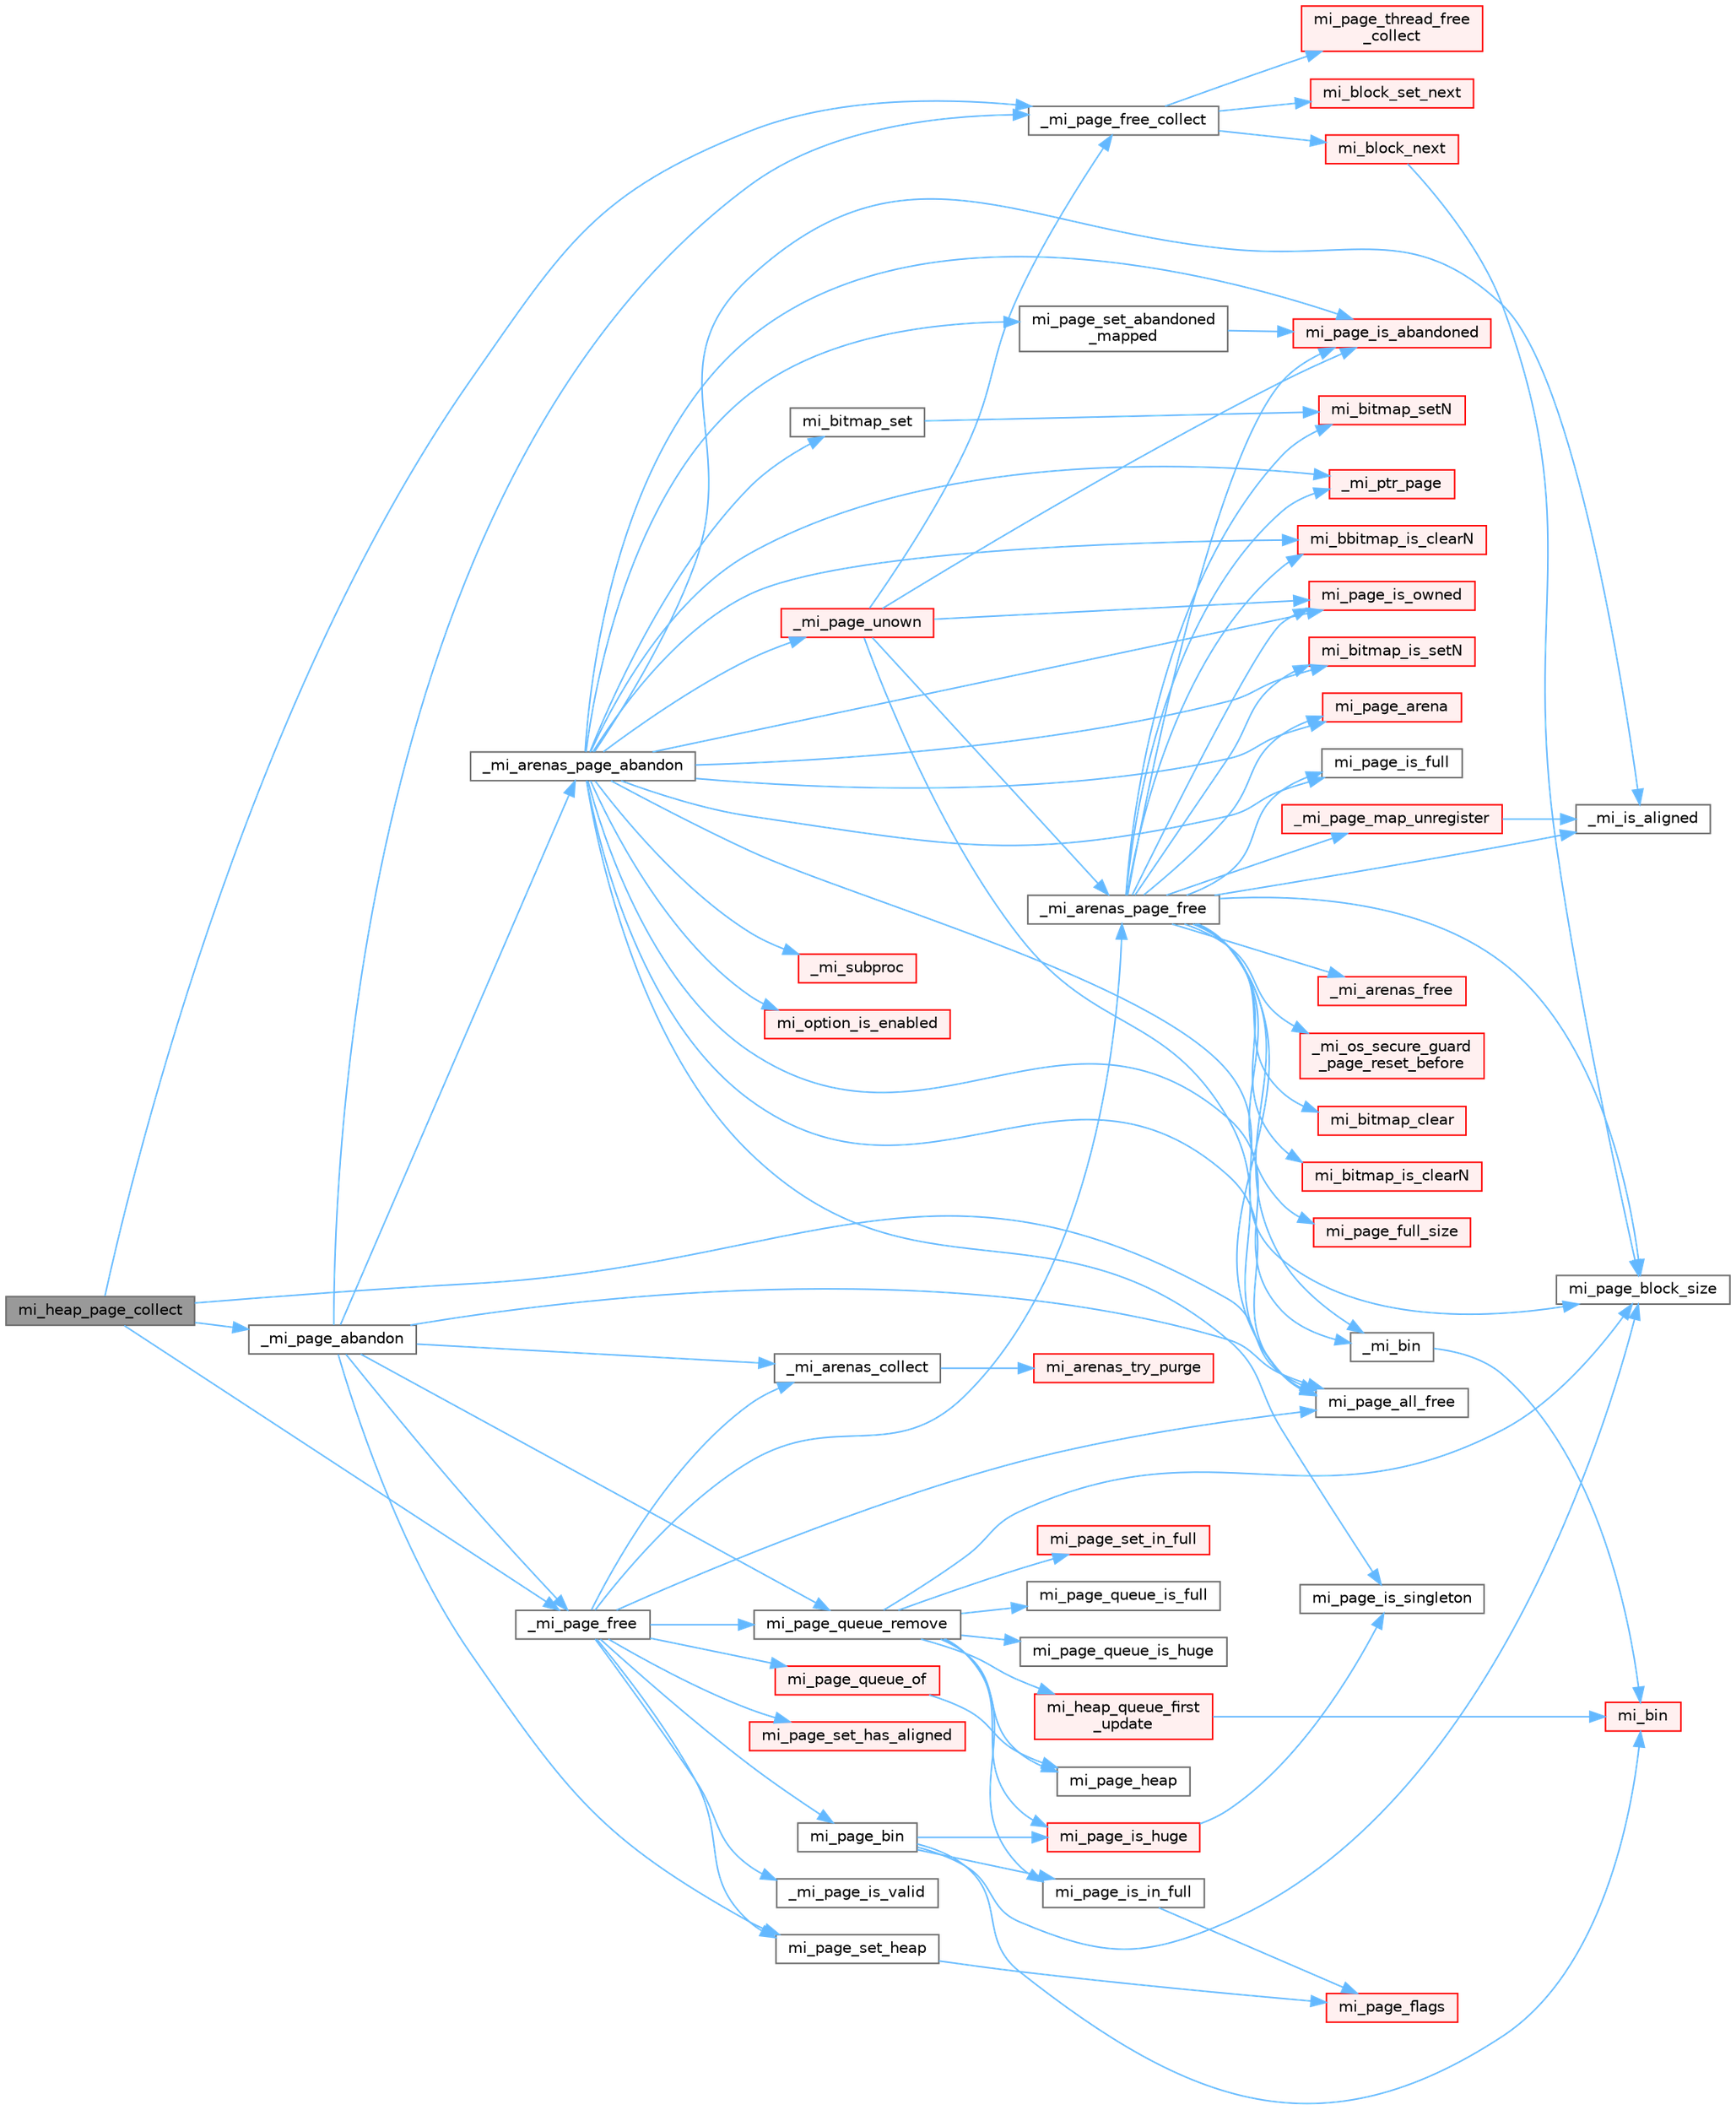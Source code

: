 digraph "mi_heap_page_collect"
{
 // LATEX_PDF_SIZE
  bgcolor="transparent";
  edge [fontname=Helvetica,fontsize=10,labelfontname=Helvetica,labelfontsize=10];
  node [fontname=Helvetica,fontsize=10,shape=box,height=0.2,width=0.4];
  rankdir="LR";
  Node1 [id="Node000001",label="mi_heap_page_collect",height=0.2,width=0.4,color="gray40", fillcolor="grey60", style="filled", fontcolor="black",tooltip=" "];
  Node1 -> Node2 [id="edge1_Node000001_Node000002",color="steelblue1",style="solid",tooltip=" "];
  Node2 [id="Node000002",label="_mi_page_abandon",height=0.2,width=0.4,color="grey40", fillcolor="white", style="filled",URL="$page_8c.html#a5659ebbee47f26d3a49e03e0c5f2da79",tooltip=" "];
  Node2 -> Node3 [id="edge2_Node000002_Node000003",color="steelblue1",style="solid",tooltip=" "];
  Node3 [id="Node000003",label="_mi_arenas_collect",height=0.2,width=0.4,color="grey40", fillcolor="white", style="filled",URL="$arena_8c.html#a6f7e5b0577ff900eb89e76701c43672f",tooltip=" "];
  Node3 -> Node4 [id="edge3_Node000003_Node000004",color="steelblue1",style="solid",tooltip=" "];
  Node4 [id="Node000004",label="mi_arenas_try_purge",height=0.2,width=0.4,color="red", fillcolor="#FFF0F0", style="filled",URL="$arena_8c.html#ac997f1c19808513c9d007b6d1877a349",tooltip=" "];
  Node2 -> Node131 [id="edge4_Node000002_Node000131",color="steelblue1",style="solid",tooltip=" "];
  Node131 [id="Node000131",label="_mi_arenas_page_abandon",height=0.2,width=0.4,color="grey40", fillcolor="white", style="filled",URL="$arena_8c.html#a94794f8316131a0e247752751f30a059",tooltip=" "];
  Node131 -> Node132 [id="edge5_Node000131_Node000132",color="steelblue1",style="solid",tooltip=" "];
  Node132 [id="Node000132",label="_mi_bin",height=0.2,width=0.4,color="grey40", fillcolor="white", style="filled",URL="$page-queue_8c.html#a0d92abe27db4a21968468b2fe73473d6",tooltip=" "];
  Node132 -> Node133 [id="edge6_Node000132_Node000133",color="steelblue1",style="solid",tooltip=" "];
  Node133 [id="Node000133",label="mi_bin",height=0.2,width=0.4,color="red", fillcolor="#FFF0F0", style="filled",URL="$page-queue_8c.html#accb1e44eb166c3b6fa8f5567d0acf085",tooltip=" "];
  Node131 -> Node138 [id="edge7_Node000131_Node000138",color="steelblue1",style="solid",tooltip=" "];
  Node138 [id="Node000138",label="_mi_is_aligned",height=0.2,width=0.4,color="grey40", fillcolor="white", style="filled",URL="$_e_a_s_t_l_2packages_2mimalloc_2include_2mimalloc_2internal_8h.html#ad446ae4d82cbdbd78dfbe46fa2330555",tooltip=" "];
  Node131 -> Node139 [id="edge8_Node000131_Node000139",color="steelblue1",style="solid",tooltip=" "];
  Node139 [id="Node000139",label="_mi_page_unown",height=0.2,width=0.4,color="red", fillcolor="#FFF0F0", style="filled",URL="$_e_a_s_t_l_2packages_2mimalloc_2include_2mimalloc_2internal_8h.html#a1351f59781e73d02e91036f559314c8b",tooltip=" "];
  Node139 -> Node140 [id="edge9_Node000139_Node000140",color="steelblue1",style="solid",tooltip=" "];
  Node140 [id="Node000140",label="_mi_arenas_page_free",height=0.2,width=0.4,color="grey40", fillcolor="white", style="filled",URL="$arena_8c.html#a5c704481ee56f6588f680987f4359d45",tooltip=" "];
  Node140 -> Node141 [id="edge10_Node000140_Node000141",color="steelblue1",style="solid",tooltip=" "];
  Node141 [id="Node000141",label="_mi_arenas_free",height=0.2,width=0.4,color="red", fillcolor="#FFF0F0", style="filled",URL="$arena_8c.html#af53fcdaf8975de25beee4cd536d92c30",tooltip=" "];
  Node140 -> Node132 [id="edge11_Node000140_Node000132",color="steelblue1",style="solid",tooltip=" "];
  Node140 -> Node138 [id="edge12_Node000140_Node000138",color="steelblue1",style="solid",tooltip=" "];
  Node140 -> Node164 [id="edge13_Node000140_Node000164",color="steelblue1",style="solid",tooltip=" "];
  Node164 [id="Node000164",label="_mi_os_secure_guard\l_page_reset_before",height=0.2,width=0.4,color="red", fillcolor="#FFF0F0", style="filled",URL="$os_8c.html#a38495bcffe21853c689afaf71f868e57",tooltip=" "];
  Node140 -> Node171 [id="edge14_Node000140_Node000171",color="steelblue1",style="solid",tooltip=" "];
  Node171 [id="Node000171",label="_mi_page_map_unregister",height=0.2,width=0.4,color="red", fillcolor="#FFF0F0", style="filled",URL="$page-map_8c.html#acaa462c1ea83f87793a85ca0046e6338",tooltip=" "];
  Node171 -> Node138 [id="edge15_Node000171_Node000138",color="steelblue1",style="solid",tooltip=" "];
  Node140 -> Node209 [id="edge16_Node000140_Node000209",color="steelblue1",style="solid",tooltip=" "];
  Node209 [id="Node000209",label="_mi_ptr_page",height=0.2,width=0.4,color="red", fillcolor="#FFF0F0", style="filled",URL="$_e_a_s_t_l_2packages_2mimalloc_2include_2mimalloc_2internal_8h.html#acd84a462a2045538d19ecc56e6cc29f6",tooltip=" "];
  Node140 -> Node84 [id="edge17_Node000140_Node000084",color="steelblue1",style="solid",tooltip=" "];
  Node84 [id="Node000084",label="mi_bbitmap_is_clearN",height=0.2,width=0.4,color="red", fillcolor="#FFF0F0", style="filled",URL="$bitmap_8h.html#a5424318442a5d1f904eab0d157bc777e",tooltip=" "];
  Node140 -> Node214 [id="edge18_Node000140_Node000214",color="steelblue1",style="solid",tooltip=" "];
  Node214 [id="Node000214",label="mi_bitmap_clear",height=0.2,width=0.4,color="red", fillcolor="#FFF0F0", style="filled",URL="$bitmap_8c.html#a8307caae564be5c0c96d17562ce1291b",tooltip=" "];
  Node140 -> Node128 [id="edge19_Node000140_Node000128",color="steelblue1",style="solid",tooltip=" "];
  Node128 [id="Node000128",label="mi_bitmap_is_clearN",height=0.2,width=0.4,color="red", fillcolor="#FFF0F0", style="filled",URL="$bitmap_8h.html#af936c34984e522b68823945d71373534",tooltip=" "];
  Node140 -> Node215 [id="edge20_Node000140_Node000215",color="steelblue1",style="solid",tooltip=" "];
  Node215 [id="Node000215",label="mi_bitmap_is_setN",height=0.2,width=0.4,color="red", fillcolor="#FFF0F0", style="filled",URL="$bitmap_8h.html#a1198ba479412d3f0fa55b87e40397dfa",tooltip=" "];
  Node140 -> Node108 [id="edge21_Node000140_Node000108",color="steelblue1",style="solid",tooltip=" "];
  Node108 [id="Node000108",label="mi_bitmap_setN",height=0.2,width=0.4,color="red", fillcolor="#FFF0F0", style="filled",URL="$bitmap_8c.html#a8b50ea67e216213718b39a8bdc71c089",tooltip=" "];
  Node140 -> Node216 [id="edge22_Node000140_Node000216",color="steelblue1",style="solid",tooltip=" "];
  Node216 [id="Node000216",label="mi_page_all_free",height=0.2,width=0.4,color="grey40", fillcolor="white", style="filled",URL="$_e_a_s_t_l_2packages_2mimalloc_2include_2mimalloc_2internal_8h.html#adfd6d23350810ca36986ffbc5459c93d",tooltip=" "];
  Node140 -> Node217 [id="edge23_Node000140_Node000217",color="steelblue1",style="solid",tooltip=" "];
  Node217 [id="Node000217",label="mi_page_arena",height=0.2,width=0.4,color="red", fillcolor="#FFF0F0", style="filled",URL="$arena_8c.html#a18190a2dcb35d47a19eb0cd06e7bf754",tooltip=" "];
  Node140 -> Node176 [id="edge24_Node000140_Node000176",color="steelblue1",style="solid",tooltip=" "];
  Node176 [id="Node000176",label="mi_page_block_size",height=0.2,width=0.4,color="grey40", fillcolor="white", style="filled",URL="$_e_a_s_t_l_2packages_2mimalloc_2include_2mimalloc_2internal_8h.html#a6134893990c1f09da2b40092ceecc780",tooltip=" "];
  Node140 -> Node218 [id="edge25_Node000140_Node000218",color="steelblue1",style="solid",tooltip=" "];
  Node218 [id="Node000218",label="mi_page_full_size",height=0.2,width=0.4,color="red", fillcolor="#FFF0F0", style="filled",URL="$arena_8c.html#a437113c20f8c9e520accac78b5104397",tooltip=" "];
  Node140 -> Node220 [id="edge26_Node000140_Node000220",color="steelblue1",style="solid",tooltip=" "];
  Node220 [id="Node000220",label="mi_page_is_abandoned",height=0.2,width=0.4,color="red", fillcolor="#FFF0F0", style="filled",URL="$_e_a_s_t_l_2packages_2mimalloc_2include_2mimalloc_2internal_8h.html#aa75f964d916bd58a37861b88491c51fb",tooltip=" "];
  Node140 -> Node223 [id="edge27_Node000140_Node000223",color="steelblue1",style="solid",tooltip=" "];
  Node223 [id="Node000223",label="mi_page_is_full",height=0.2,width=0.4,color="grey40", fillcolor="white", style="filled",URL="$_e_a_s_t_l_2packages_2mimalloc_2include_2mimalloc_2internal_8h.html#a36f23c498e9d9d6eede31eb1738754ec",tooltip=" "];
  Node140 -> Node224 [id="edge28_Node000140_Node000224",color="steelblue1",style="solid",tooltip=" "];
  Node224 [id="Node000224",label="mi_page_is_owned",height=0.2,width=0.4,color="red", fillcolor="#FFF0F0", style="filled",URL="$_e_a_s_t_l_2packages_2mimalloc_2include_2mimalloc_2internal_8h.html#af56ec67c6f794de0f36d59a6390ab4c7",tooltip=" "];
  Node139 -> Node260 [id="edge29_Node000139_Node000260",color="steelblue1",style="solid",tooltip=" "];
  Node260 [id="Node000260",label="_mi_page_free_collect",height=0.2,width=0.4,color="grey40", fillcolor="white", style="filled",URL="$page_8c.html#ae2b78e1e45e4ac3db8102e9d333d2972",tooltip=" "];
  Node260 -> Node261 [id="edge30_Node000260_Node000261",color="steelblue1",style="solid",tooltip=" "];
  Node261 [id="Node000261",label="mi_block_next",height=0.2,width=0.4,color="red", fillcolor="#FFF0F0", style="filled",URL="$_e_a_s_t_l_2packages_2mimalloc_2include_2mimalloc_2internal_8h.html#aaa5daf3a8b3db89666b6861cbb1e2f96",tooltip=" "];
  Node261 -> Node176 [id="edge31_Node000261_Node000176",color="steelblue1",style="solid",tooltip=" "];
  Node260 -> Node267 [id="edge32_Node000260_Node000267",color="steelblue1",style="solid",tooltip=" "];
  Node267 [id="Node000267",label="mi_block_set_next",height=0.2,width=0.4,color="red", fillcolor="#FFF0F0", style="filled",URL="$_e_a_s_t_l_2packages_2mimalloc_2include_2mimalloc_2internal_8h.html#ac7b440a922454c163ed1139aac9b946d",tooltip=" "];
  Node260 -> Node271 [id="edge33_Node000260_Node000271",color="steelblue1",style="solid",tooltip=" "];
  Node271 [id="Node000271",label="mi_page_thread_free\l_collect",height=0.2,width=0.4,color="red", fillcolor="#FFF0F0", style="filled",URL="$page_8c.html#a295cb69a2c761ab5f15f2defe7fb31fe",tooltip=" "];
  Node139 -> Node216 [id="edge34_Node000139_Node000216",color="steelblue1",style="solid",tooltip=" "];
  Node139 -> Node220 [id="edge35_Node000139_Node000220",color="steelblue1",style="solid",tooltip=" "];
  Node139 -> Node224 [id="edge36_Node000139_Node000224",color="steelblue1",style="solid",tooltip=" "];
  Node131 -> Node209 [id="edge37_Node000131_Node000209",color="steelblue1",style="solid",tooltip=" "];
  Node131 -> Node227 [id="edge38_Node000131_Node000227",color="steelblue1",style="solid",tooltip=" "];
  Node227 [id="Node000227",label="_mi_subproc",height=0.2,width=0.4,color="red", fillcolor="#FFF0F0", style="filled",URL="$_e_a_s_t_l_2packages_2mimalloc_2src_2init_8c.html#ad7ba0b811f08490a3e64e9a7b3a03486",tooltip=" "];
  Node131 -> Node84 [id="edge39_Node000131_Node000084",color="steelblue1",style="solid",tooltip=" "];
  Node131 -> Node215 [id="edge40_Node000131_Node000215",color="steelblue1",style="solid",tooltip=" "];
  Node131 -> Node275 [id="edge41_Node000131_Node000275",color="steelblue1",style="solid",tooltip=" "];
  Node275 [id="Node000275",label="mi_bitmap_set",height=0.2,width=0.4,color="grey40", fillcolor="white", style="filled",URL="$bitmap_8c.html#a929cc4a78e5271092ab20f25c10ba956",tooltip=" "];
  Node275 -> Node108 [id="edge42_Node000275_Node000108",color="steelblue1",style="solid",tooltip=" "];
  Node131 -> Node24 [id="edge43_Node000131_Node000024",color="steelblue1",style="solid",tooltip=" "];
  Node24 [id="Node000024",label="mi_option_is_enabled",height=0.2,width=0.4,color="red", fillcolor="#FFF0F0", style="filled",URL="$group__options.html#ga459ad98f18b3fc9275474807fe0ca188",tooltip=" "];
  Node131 -> Node216 [id="edge44_Node000131_Node000216",color="steelblue1",style="solid",tooltip=" "];
  Node131 -> Node217 [id="edge45_Node000131_Node000217",color="steelblue1",style="solid",tooltip=" "];
  Node131 -> Node176 [id="edge46_Node000131_Node000176",color="steelblue1",style="solid",tooltip=" "];
  Node131 -> Node220 [id="edge47_Node000131_Node000220",color="steelblue1",style="solid",tooltip=" "];
  Node131 -> Node223 [id="edge48_Node000131_Node000223",color="steelblue1",style="solid",tooltip=" "];
  Node131 -> Node224 [id="edge49_Node000131_Node000224",color="steelblue1",style="solid",tooltip=" "];
  Node131 -> Node276 [id="edge50_Node000131_Node000276",color="steelblue1",style="solid",tooltip=" "];
  Node276 [id="Node000276",label="mi_page_is_singleton",height=0.2,width=0.4,color="grey40", fillcolor="white", style="filled",URL="$_e_a_s_t_l_2packages_2mimalloc_2include_2mimalloc_2internal_8h.html#a1b94ed5207a90334cdecba2006d91038",tooltip=" "];
  Node131 -> Node277 [id="edge51_Node000131_Node000277",color="steelblue1",style="solid",tooltip=" "];
  Node277 [id="Node000277",label="mi_page_set_abandoned\l_mapped",height=0.2,width=0.4,color="grey40", fillcolor="white", style="filled",URL="$_e_a_s_t_l_2packages_2mimalloc_2include_2mimalloc_2internal_8h.html#a62f0e054f43871e03c976a24933df763",tooltip=" "];
  Node277 -> Node220 [id="edge52_Node000277_Node000220",color="steelblue1",style="solid",tooltip=" "];
  Node2 -> Node278 [id="edge53_Node000002_Node000278",color="steelblue1",style="solid",tooltip=" "];
  Node278 [id="Node000278",label="_mi_page_free",height=0.2,width=0.4,color="grey40", fillcolor="white", style="filled",URL="$page_8c.html#a1c5c78a8becee842d5b9444a2ee67a3b",tooltip=" "];
  Node278 -> Node3 [id="edge54_Node000278_Node000003",color="steelblue1",style="solid",tooltip=" "];
  Node278 -> Node140 [id="edge55_Node000278_Node000140",color="steelblue1",style="solid",tooltip=" "];
  Node278 -> Node279 [id="edge56_Node000278_Node000279",color="steelblue1",style="solid",tooltip=" "];
  Node279 [id="Node000279",label="_mi_page_is_valid",height=0.2,width=0.4,color="grey40", fillcolor="white", style="filled",URL="$_e_a_s_t_l_2packages_2mimalloc_2include_2mimalloc_2internal_8h.html#af1d572618734511626662f9f7befb8e9",tooltip=" "];
  Node278 -> Node216 [id="edge57_Node000278_Node000216",color="steelblue1",style="solid",tooltip=" "];
  Node278 -> Node280 [id="edge58_Node000278_Node000280",color="steelblue1",style="solid",tooltip=" "];
  Node280 [id="Node000280",label="mi_page_bin",height=0.2,width=0.4,color="grey40", fillcolor="white", style="filled",URL="$page-queue_8c.html#a9ffcf338faf74ed684dc0859345b4d6e",tooltip=" "];
  Node280 -> Node133 [id="edge59_Node000280_Node000133",color="steelblue1",style="solid",tooltip=" "];
  Node280 -> Node176 [id="edge60_Node000280_Node000176",color="steelblue1",style="solid",tooltip=" "];
  Node280 -> Node281 [id="edge61_Node000280_Node000281",color="steelblue1",style="solid",tooltip=" "];
  Node281 [id="Node000281",label="mi_page_is_huge",height=0.2,width=0.4,color="red", fillcolor="#FFF0F0", style="filled",URL="$_e_a_s_t_l_2packages_2mimalloc_2include_2mimalloc_2internal_8h.html#aebe1b18846bd3fc16de5b52cd2250bec",tooltip=" "];
  Node281 -> Node276 [id="edge62_Node000281_Node000276",color="steelblue1",style="solid",tooltip=" "];
  Node280 -> Node282 [id="edge63_Node000280_Node000282",color="steelblue1",style="solid",tooltip=" "];
  Node282 [id="Node000282",label="mi_page_is_in_full",height=0.2,width=0.4,color="grey40", fillcolor="white", style="filled",URL="$_e_a_s_t_l_2packages_2mimalloc_2include_2mimalloc_2internal_8h.html#a250f4d0710309fb1cff782cd06644842",tooltip=" "];
  Node282 -> Node283 [id="edge64_Node000282_Node000283",color="steelblue1",style="solid",tooltip=" "];
  Node283 [id="Node000283",label="mi_page_flags",height=0.2,width=0.4,color="red", fillcolor="#FFF0F0", style="filled",URL="$_e_a_s_t_l_2packages_2mimalloc_2include_2mimalloc_2internal_8h.html#a3d26e50ecf7ae2045d2a6dc69c3c30c8",tooltip=" "];
  Node278 -> Node284 [id="edge65_Node000278_Node000284",color="steelblue1",style="solid",tooltip=" "];
  Node284 [id="Node000284",label="mi_page_queue_of",height=0.2,width=0.4,color="red", fillcolor="#FFF0F0", style="filled",URL="$page-queue_8c.html#a59942bb22e34833289b85a5c70d81f97",tooltip=" "];
  Node284 -> Node288 [id="edge66_Node000284_Node000288",color="steelblue1",style="solid",tooltip=" "];
  Node288 [id="Node000288",label="mi_page_heap",height=0.2,width=0.4,color="grey40", fillcolor="white", style="filled",URL="$_e_a_s_t_l_2packages_2mimalloc_2include_2mimalloc_2internal_8h.html#a35ba87308ac94f73791017e50d3ab4c7",tooltip=" "];
  Node278 -> Node289 [id="edge67_Node000278_Node000289",color="steelblue1",style="solid",tooltip=" "];
  Node289 [id="Node000289",label="mi_page_queue_remove",height=0.2,width=0.4,color="grey40", fillcolor="white", style="filled",URL="$page-queue_8c.html#a01485cfc5cb05536f09df6d4d386fd28",tooltip=" "];
  Node289 -> Node290 [id="edge68_Node000289_Node000290",color="steelblue1",style="solid",tooltip=" "];
  Node290 [id="Node000290",label="mi_heap_queue_first\l_update",height=0.2,width=0.4,color="red", fillcolor="#FFF0F0", style="filled",URL="$page-queue_8c.html#a490c11a0d3839b4803aa2a8289ca245d",tooltip=" "];
  Node290 -> Node133 [id="edge69_Node000290_Node000133",color="steelblue1",style="solid",tooltip=" "];
  Node289 -> Node176 [id="edge70_Node000289_Node000176",color="steelblue1",style="solid",tooltip=" "];
  Node289 -> Node288 [id="edge71_Node000289_Node000288",color="steelblue1",style="solid",tooltip=" "];
  Node289 -> Node281 [id="edge72_Node000289_Node000281",color="steelblue1",style="solid",tooltip=" "];
  Node289 -> Node282 [id="edge73_Node000289_Node000282",color="steelblue1",style="solid",tooltip=" "];
  Node289 -> Node286 [id="edge74_Node000289_Node000286",color="steelblue1",style="solid",tooltip=" "];
  Node286 [id="Node000286",label="mi_page_queue_is_full",height=0.2,width=0.4,color="grey40", fillcolor="white", style="filled",URL="$page-queue_8c.html#a3529cdf6a99d843e38810b5d241982ba",tooltip=" "];
  Node289 -> Node287 [id="edge75_Node000289_Node000287",color="steelblue1",style="solid",tooltip=" "];
  Node287 [id="Node000287",label="mi_page_queue_is_huge",height=0.2,width=0.4,color="grey40", fillcolor="white", style="filled",URL="$page-queue_8c.html#a06408445b78873dce28c5c6e29be9153",tooltip=" "];
  Node289 -> Node291 [id="edge76_Node000289_Node000291",color="steelblue1",style="solid",tooltip=" "];
  Node291 [id="Node000291",label="mi_page_set_in_full",height=0.2,width=0.4,color="red", fillcolor="#FFF0F0", style="filled",URL="$_e_a_s_t_l_2packages_2mimalloc_2include_2mimalloc_2internal_8h.html#a4b587eab21fd150918b1c57244c17d27",tooltip=" "];
  Node278 -> Node293 [id="edge77_Node000278_Node000293",color="steelblue1",style="solid",tooltip=" "];
  Node293 [id="Node000293",label="mi_page_set_has_aligned",height=0.2,width=0.4,color="red", fillcolor="#FFF0F0", style="filled",URL="$_e_a_s_t_l_2packages_2mimalloc_2include_2mimalloc_2internal_8h.html#a41000a967469e2e727f5f8670c8d37e1",tooltip=" "];
  Node278 -> Node294 [id="edge78_Node000278_Node000294",color="steelblue1",style="solid",tooltip=" "];
  Node294 [id="Node000294",label="mi_page_set_heap",height=0.2,width=0.4,color="grey40", fillcolor="white", style="filled",URL="$_e_a_s_t_l_2packages_2mimalloc_2include_2mimalloc_2internal_8h.html#a4f0664d2a3d9c81776a0f90311aef474",tooltip=" "];
  Node294 -> Node283 [id="edge79_Node000294_Node000283",color="steelblue1",style="solid",tooltip=" "];
  Node2 -> Node260 [id="edge80_Node000002_Node000260",color="steelblue1",style="solid",tooltip=" "];
  Node2 -> Node216 [id="edge81_Node000002_Node000216",color="steelblue1",style="solid",tooltip=" "];
  Node2 -> Node289 [id="edge82_Node000002_Node000289",color="steelblue1",style="solid",tooltip=" "];
  Node2 -> Node294 [id="edge83_Node000002_Node000294",color="steelblue1",style="solid",tooltip=" "];
  Node1 -> Node278 [id="edge84_Node000001_Node000278",color="steelblue1",style="solid",tooltip=" "];
  Node1 -> Node260 [id="edge85_Node000001_Node000260",color="steelblue1",style="solid",tooltip=" "];
  Node1 -> Node216 [id="edge86_Node000001_Node000216",color="steelblue1",style="solid",tooltip=" "];
}
